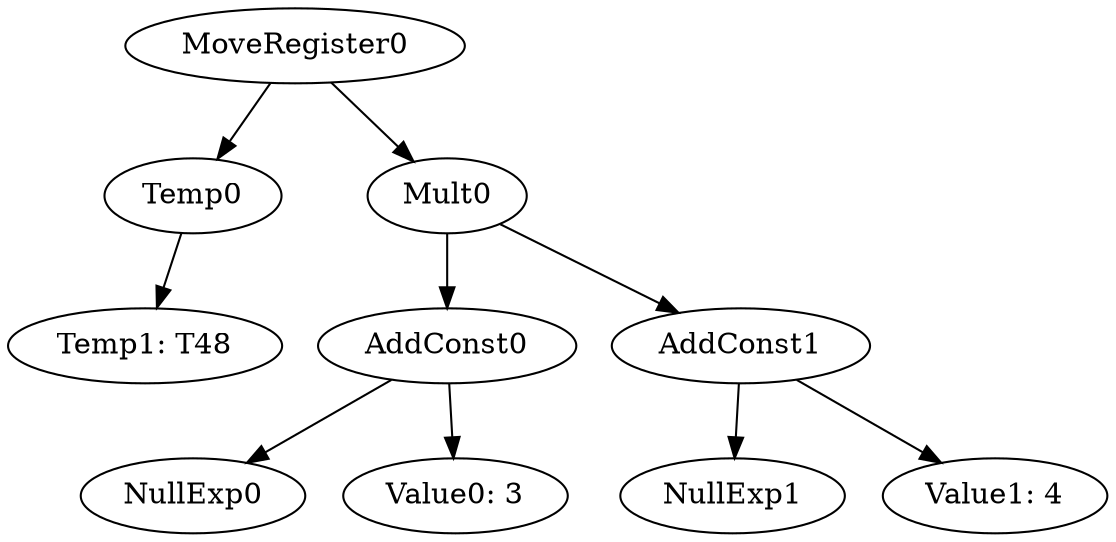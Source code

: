 digraph {
	ordering = out;
	AddConst1 -> NullExp1;
	AddConst1 -> "Value1: 4";
	Temp0 -> "Temp1: T48";
	AddConst0 -> NullExp0;
	AddConst0 -> "Value0: 3";
	MoveRegister0 -> Temp0;
	MoveRegister0 -> Mult0;
	Mult0 -> AddConst0;
	Mult0 -> AddConst1;
}


